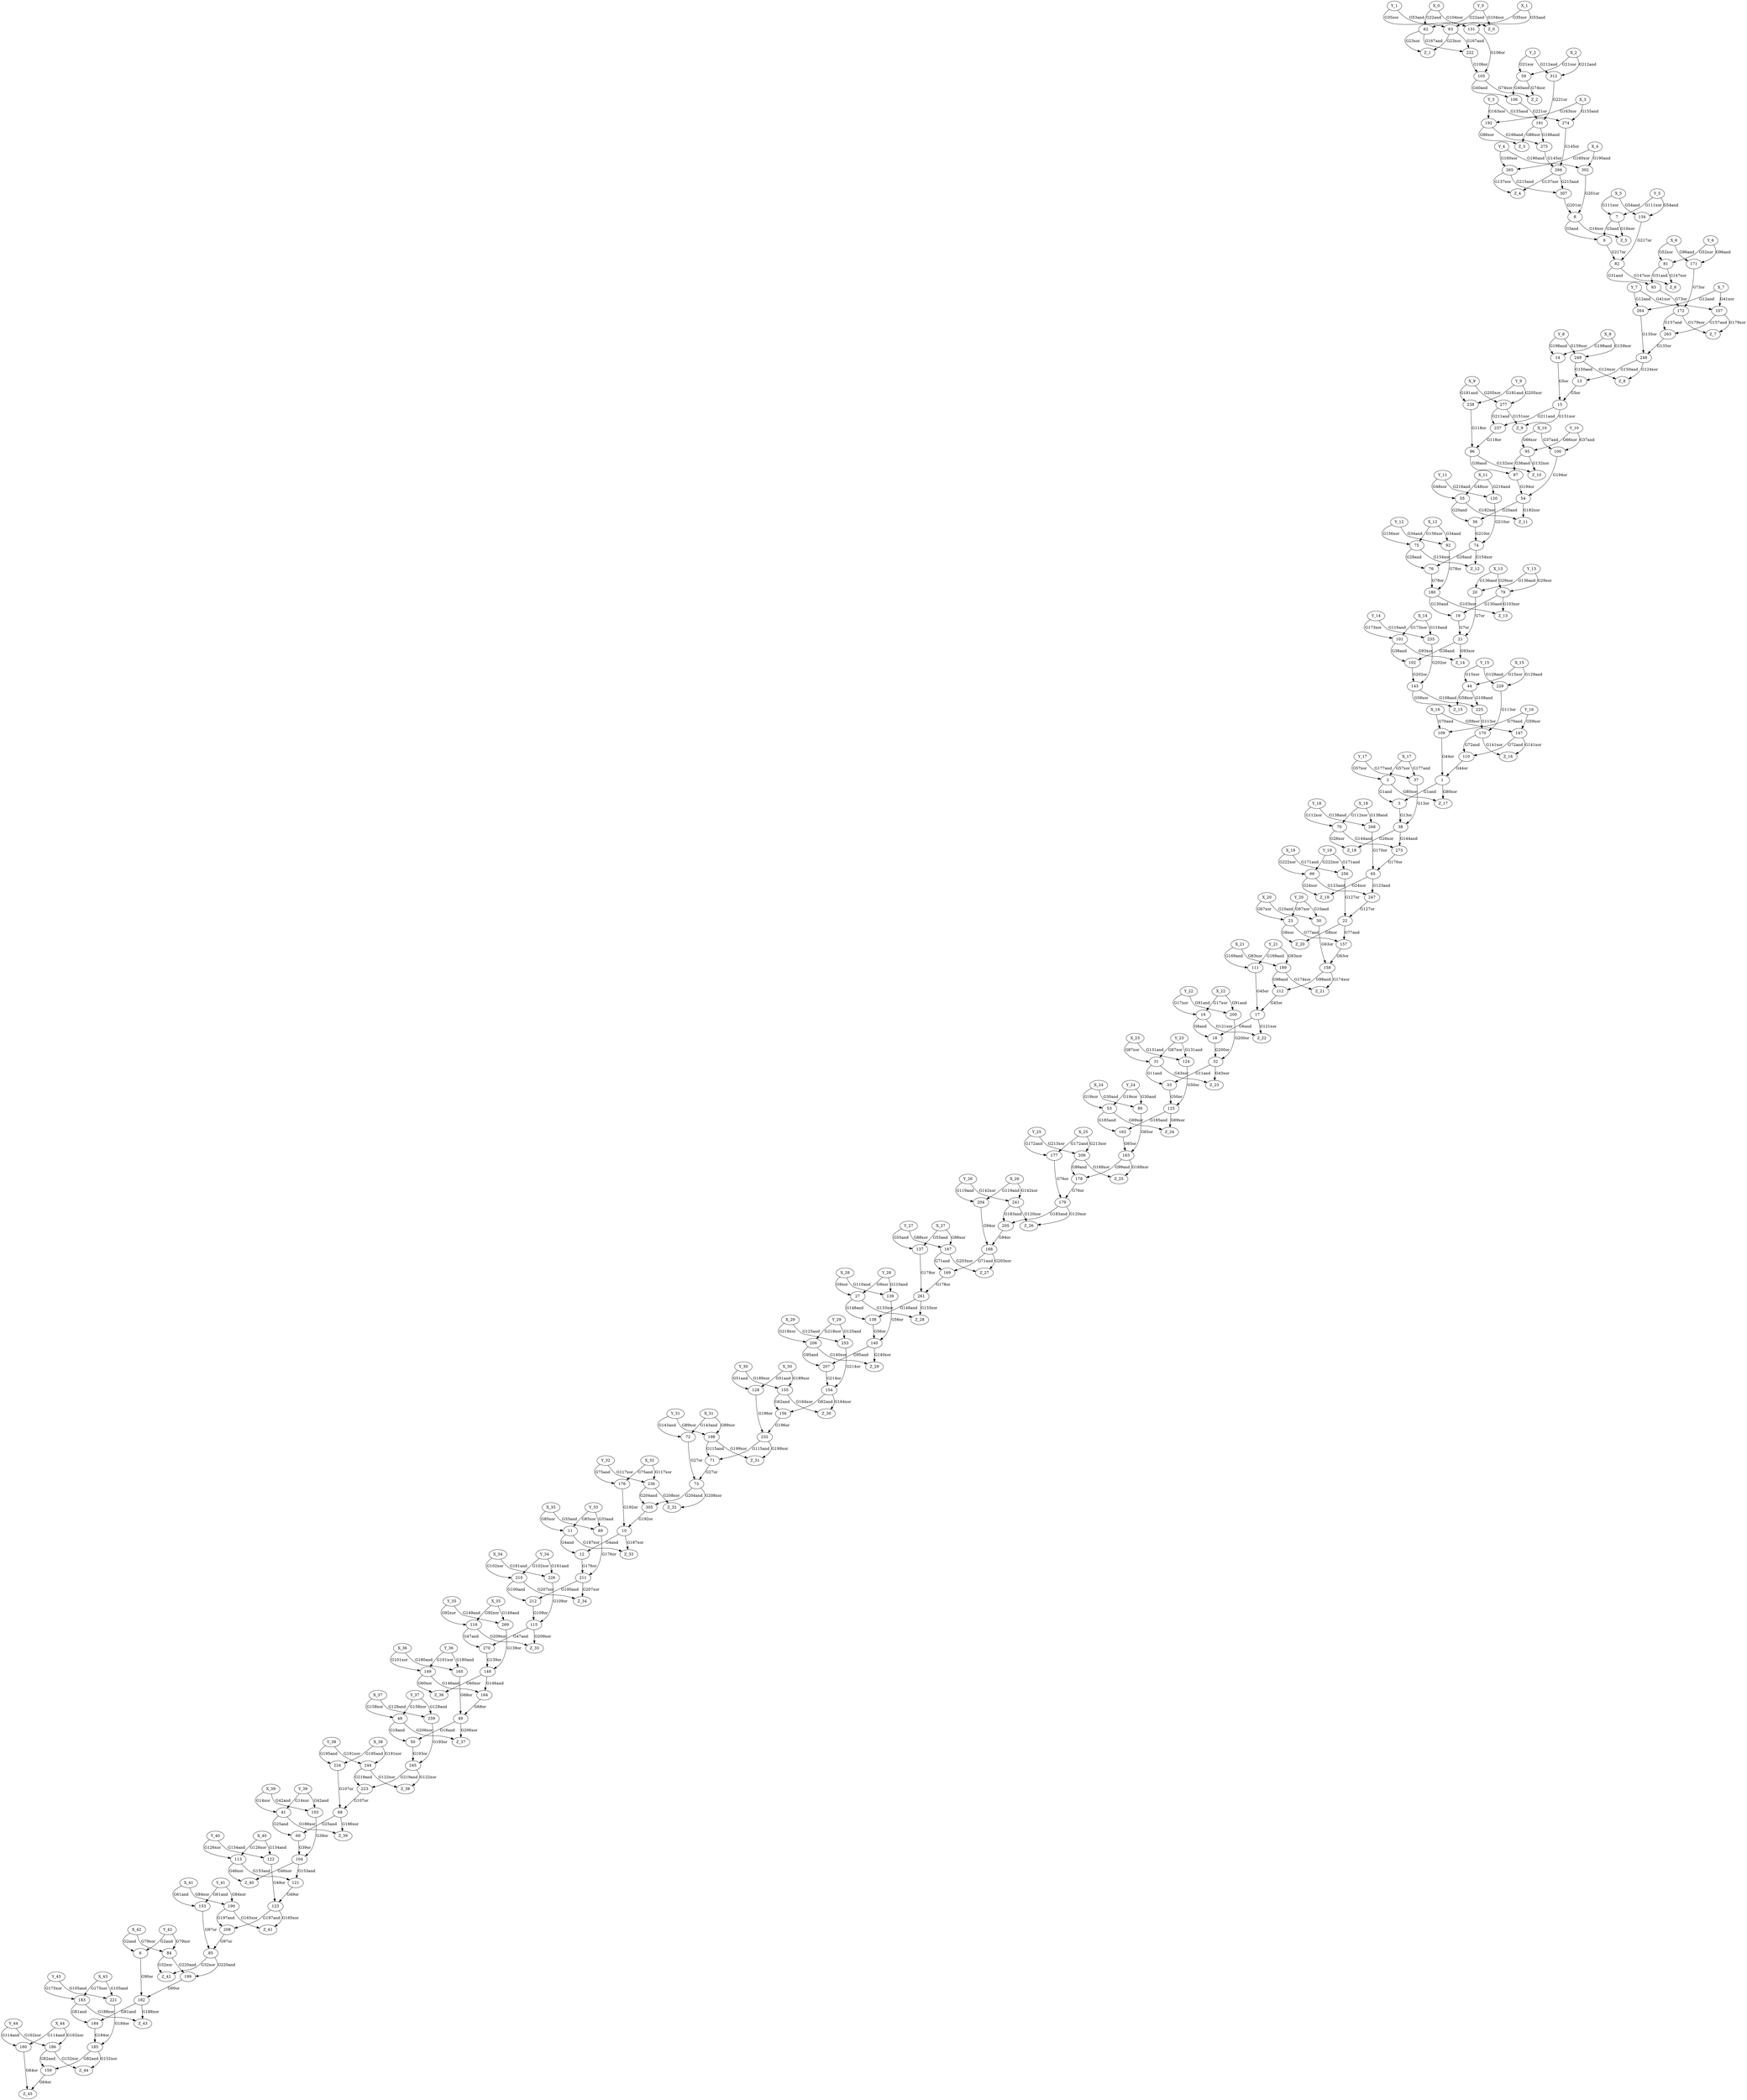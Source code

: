 digraph {
	1 -> 3 [label="G1and"];
	2 -> 3 [label="G1and"];
	X_42 -> 6 [label="G2and"];
	Y_42 -> 6 [label="G2and"];
	7 -> 9 [label="G3and"];
	8 -> 9 [label="G3and"];
	10 -> 12 [label="G4and"];
	11 -> 12 [label="G4and"];
	13 -> 15 [label="G5or"];
	14 -> 15 [label="G5or"];
	16 -> 18 [label="G6and"];
	17 -> 18 [label="G6and"];
	19 -> 21 [label="G7or"];
	20 -> 21 [label="G7or"];
	22 -> Z_20 [label="G8xor"];
	23 -> Z_20 [label="G8xor"];
	X_28 -> 27 [label="G9xor"];
	Y_28 -> 27 [label="G9xor"];
	X_20 -> 30 [label="G10and"];
	Y_20 -> 30 [label="G10and"];
	31 -> 33 [label="G11and"];
	32 -> 33 [label="G11and"];
	Y_7 -> 264 [label="G12and"];
	X_7 -> 264 [label="G12and"];
	37 -> 38 [label="G13or"];
	3 -> 38 [label="G13or"];
	X_39 -> 41 [label="G14xor"];
	Y_39 -> 41 [label="G14xor"];
	Y_15 -> 44 [label="G15xor"];
	X_15 -> 44 [label="G15xor"];
	7 -> Z_5 [label="G16xor"];
	8 -> Z_5 [label="G16xor"];
	Y_22 -> 16 [label="G17xor"];
	X_22 -> 16 [label="G17xor"];
	48 -> 50 [label="G18and"];
	49 -> 50 [label="G18and"];
	X_24 -> 53 [label="G19xor"];
	Y_24 -> 53 [label="G19xor"];
	54 -> 56 [label="G20and"];
	55 -> 56 [label="G20and"];
	Y_2 -> 59 [label="G21xor"];
	X_2 -> 59 [label="G21xor"];
	X_0 -> 62 [label="G22and"];
	Y_0 -> 62 [label="G22and"];
	63 -> Z_1 [label="G23xor"];
	62 -> Z_1 [label="G23xor"];
	65 -> Z_19 [label="G24xor"];
	66 -> Z_19 [label="G24xor"];
	68 -> 69 [label="G25and"];
	41 -> 69 [label="G25and"];
	70 -> Z_18 [label="G26xor"];
	38 -> Z_18 [label="G26xor"];
	71 -> 73 [label="G27or"];
	72 -> 73 [label="G27or"];
	74 -> 76 [label="G28and"];
	75 -> 76 [label="G28and"];
	X_13 -> 79 [label="G29xor"];
	Y_13 -> 79 [label="G29xor"];
	Y_24 -> 80 [label="G30and"];
	X_24 -> 80 [label="G30and"];
	81 -> 83 [label="G31and"];
	82 -> 83 [label="G31and"];
	84 -> Z_42 [label="G32xor"];
	85 -> Z_42 [label="G32xor"];
	X_33 -> 89 [label="G33and"];
	Y_33 -> 89 [label="G33and"];
	Y_12 -> 92 [label="G34and"];
	X_12 -> 92 [label="G34and"];
	Y_1 -> 63 [label="G35xor"];
	X_1 -> 63 [label="G35xor"];
	95 -> 97 [label="G36and"];
	96 -> 97 [label="G36and"];
	X_10 -> 100 [label="G37and"];
	Y_10 -> 100 [label="G37and"];
	101 -> 102 [label="G38and"];
	21 -> 102 [label="G38and"];
	103 -> 104 [label="G39or"];
	69 -> 104 [label="G39or"];
	59 -> 106 [label="G40and"];
	105 -> 106 [label="G40and"];
	X_7 -> 107 [label="G41xor"];
	Y_7 -> 107 [label="G41xor"];
	Y_39 -> 103 [label="G42and"];
	X_39 -> 103 [label="G42and"];
	32 -> Z_23 [label="G43xor"];
	31 -> Z_23 [label="G43xor"];
	109 -> 1 [label="G44or"];
	110 -> 1 [label="G44or"];
	111 -> 17 [label="G45or"];
	112 -> 17 [label="G45or"];
	113 -> Z_40 [label="G46xor"];
	104 -> Z_40 [label="G46xor"];
	115 -> 270 [label="G47and"];
	116 -> 270 [label="G47and"];
	Y_11 -> 55 [label="G48xor"];
	X_11 -> 55 [label="G48xor"];
	121 -> 123 [label="G49or"];
	122 -> 123 [label="G49or"];
	33 -> 125 [label="G50or"];
	124 -> 125 [label="G50or"];
	Y_30 -> 128 [label="G51and"];
	X_30 -> 128 [label="G51and"];
	X_6 -> 81 [label="G52xor"];
	Y_6 -> 81 [label="G52xor"];
	X_1 -> 131 [label="G53and"];
	Y_1 -> 131 [label="G53and"];
	X_5 -> 134 [label="G54and"];
	Y_5 -> 134 [label="G54and"];
	Y_27 -> 137 [label="G55and"];
	X_27 -> 137 [label="G55and"];
	138 -> 140 [label="G56or"];
	139 -> 140 [label="G56or"];
	Y_17 -> 2 [label="G57xor"];
	X_17 -> 2 [label="G57xor"];
	143 -> Z_15 [label="G58xor"];
	44 -> Z_15 [label="G58xor"];
	X_16 -> 147 [label="G59xor"];
	Y_16 -> 147 [label="G59xor"];
	148 -> Z_36 [label="G60xor"];
	149 -> Z_36 [label="G60xor"];
	X_41 -> 153 [label="G61and"];
	Y_41 -> 153 [label="G61and"];
	154 -> 156 [label="G62and"];
	155 -> 156 [label="G62and"];
	157 -> 158 [label="G63or"];
	30 -> 158 [label="G63or"];
	159 -> Z_45 [label="G64or"];
	160 -> Z_45 [label="G64or"];
	162 -> 163 [label="G65or"];
	80 -> 163 [label="G65or"];
	Y_10 -> 95 [label="G66xor"];
	X_10 -> 95 [label="G66xor"];
	X_20 -> 23 [label="G67xor"];
	Y_20 -> 23 [label="G67xor"];
	164 -> 49 [label="G68or"];
	165 -> 49 [label="G68or"];
	125 -> Z_24 [label="G69xor"];
	53 -> Z_24 [label="G69xor"];
	Y_16 -> 109 [label="G70and"];
	X_16 -> 109 [label="G70and"];
	167 -> 169 [label="G71and"];
	168 -> 169 [label="G71and"];
	147 -> 110 [label="G72and"];
	170 -> 110 [label="G72and"];
	83 -> 172 [label="G73or"];
	171 -> 172 [label="G73or"];
	105 -> Z_2 [label="G74xor"];
	59 -> Z_2 [label="G74xor"];
	Y_32 -> 176 [label="G75and"];
	X_32 -> 176 [label="G75and"];
	177 -> 179 [label="G76or"];
	178 -> 179 [label="G76or"];
	23 -> 157 [label="G77and"];
	22 -> 157 [label="G77and"];
	92 -> 180 [label="G78or"];
	76 -> 180 [label="G78or"];
	Y_42 -> 84 [label="G79xor"];
	X_42 -> 84 [label="G79xor"];
	2 -> Z_17 [label="G80xor"];
	1 -> Z_17 [label="G80xor"];
	182 -> 184 [label="G81and"];
	183 -> 184 [label="G81and"];
	185 -> 159 [label="G82and"];
	186 -> 159 [label="G82and"];
	X_21 -> 189 [label="G83xor"];
	Y_21 -> 189 [label="G83xor"];
	Y_41 -> 190 [label="G84xor"];
	X_41 -> 190 [label="G84xor"];
	Y_33 -> 11 [label="G85xor"];
	X_33 -> 11 [label="G85xor"];
	191 -> Z_3 [label="G86xor"];
	192 -> Z_3 [label="G86xor"];
	X_23 -> 31 [label="G87xor"];
	Y_23 -> 31 [label="G87xor"];
	Y_27 -> 167 [label="G88xor"];
	X_27 -> 167 [label="G88xor"];
	Y_31 -> 198 [label="G89xor"];
	X_31 -> 198 [label="G89xor"];
	6 -> 182 [label="G90or"];
	199 -> 182 [label="G90or"];
	Y_22 -> 200 [label="G91and"];
	X_22 -> 200 [label="G91and"];
	Y_35 -> 116 [label="G92xor"];
	X_35 -> 116 [label="G92xor"];
	101 -> Z_14 [label="G93xor"];
	21 -> Z_14 [label="G93xor"];
	204 -> 168 [label="G94or"];
	205 -> 168 [label="G94or"];
	206 -> 207 [label="G95and"];
	140 -> 207 [label="G95and"];
	X_6 -> 171 [label="G96and"];
	Y_6 -> 171 [label="G96and"];
	153 -> 85 [label="G97or"];
	208 -> 85 [label="G97or"];
	158 -> 112 [label="G98and"];
	189 -> 112 [label="G98and"];
	209 -> 178 [label="G99and"];
	163 -> 178 [label="G99and"];
	210 -> 212 [label="G100and"];
	211 -> 212 [label="G100and"];
	X_36 -> 149 [label="G101xor"];
	Y_36 -> 149 [label="G101xor"];
	X_34 -> 210 [label="G102xor"];
	Y_34 -> 210 [label="G102xor"];
	79 -> Z_13 [label="G103xor"];
	180 -> Z_13 [label="G103xor"];
	X_0 -> Z_0 [label="G104xor"];
	Y_0 -> Z_0 [label="G104xor"];
	Y_43 -> 221 [label="G105and"];
	X_43 -> 221 [label="G105and"];
	222 -> 105 [label="G106or"];
	131 -> 105 [label="G106or"];
	223 -> 68 [label="G107or"];
	224 -> 68 [label="G107or"];
	143 -> 225 [label="G108and"];
	44 -> 225 [label="G108and"];
	226 -> 115 [label="G109or"];
	212 -> 115 [label="G109or"];
	X_28 -> 139 [label="G110and"];
	Y_28 -> 139 [label="G110and"];
	Y_5 -> 7 [label="G111xor"];
	X_5 -> 7 [label="G111xor"];
	Y_18 -> 70 [label="G112xor"];
	X_18 -> 70 [label="G112xor"];
	229 -> 170 [label="G113or"];
	225 -> 170 [label="G113or"];
	Y_44 -> 160 [label="G114and"];
	X_44 -> 160 [label="G114and"];
	198 -> 71 [label="G115and"];
	232 -> 71 [label="G115and"];
	Y_14 -> 235 [label="G116and"];
	X_14 -> 235 [label="G116and"];
	Y_32 -> 236 [label="G117xor"];
	X_32 -> 236 [label="G117xor"];
	237 -> 96 [label="G118or"];
	238 -> 96 [label="G118or"];
	Y_26 -> 204 [label="G119and"];
	X_26 -> 204 [label="G119and"];
	179 -> Z_26 [label="G120xor"];
	241 -> Z_26 [label="G120xor"];
	17 -> Z_22 [label="G121xor"];
	16 -> Z_22 [label="G121xor"];
	244 -> Z_38 [label="G122xor"];
	245 -> Z_38 [label="G122xor"];
	66 -> 247 [label="G123and"];
	65 -> 247 [label="G123and"];
	248 -> Z_8 [label="G124xor"];
	249 -> Z_8 [label="G124xor"];
	X_29 -> 253 [label="G125and"];
	Y_29 -> 253 [label="G125and"];
	Y_40 -> 113 [label="G126xor"];
	X_40 -> 113 [label="G126xor"];
	256 -> 22 [label="G127or"];
	247 -> 22 [label="G127or"];
	X_37 -> 259 [label="G128and"];
	Y_37 -> 259 [label="G128and"];
	Y_15 -> 229 [label="G129and"];
	X_15 -> 229 [label="G129and"];
	79 -> 19 [label="G130and"];
	180 -> 19 [label="G130and"];
	X_23 -> 124 [label="G131and"];
	Y_23 -> 124 [label="G131and"];
	95 -> Z_10 [label="G132xor"];
	96 -> Z_10 [label="G132xor"];
	27 -> Z_28 [label="G133xor"];
	261 -> Z_28 [label="G133xor"];
	X_40 -> 122 [label="G134and"];
	Y_40 -> 122 [label="G134and"];
	263 -> 248 [label="G135or"];
	264 -> 248 [label="G135or"];
	X_13 -> 20 [label="G136and"];
	Y_13 -> 20 [label="G136and"];
	265 -> Z_4 [label="G137xor"];
	266 -> Z_4 [label="G137xor"];
	X_18 -> 268 [label="G138and"];
	Y_18 -> 268 [label="G138and"];
	269 -> 148 [label="G139or"];
	270 -> 148 [label="G139or"];
	206 -> Z_29 [label="G140xor"];
	140 -> Z_29 [label="G140xor"];
	170 -> Z_16 [label="G141xor"];
	147 -> Z_16 [label="G141xor"];
	Y_26 -> 241 [label="G142xor"];
	X_26 -> 241 [label="G142xor"];
	X_31 -> 72 [label="G143and"];
	Y_31 -> 72 [label="G143and"];
	38 -> 273 [label="G144and"];
	70 -> 273 [label="G144and"];
	274 -> 266 [label="G145or"];
	275 -> 266 [label="G145or"];
	149 -> 164 [label="G146and"];
	148 -> 164 [label="G146and"];
	81 -> Z_6 [label="G147xor"];
	82 -> Z_6 [label="G147xor"];
	27 -> 138 [label="G148and"];
	261 -> 138 [label="G148and"];
	Y_35 -> 269 [label="G149and"];
	X_35 -> 269 [label="G149and"];
	249 -> 13 [label="G150and"];
	248 -> 13 [label="G150and"];
	277 -> Z_9 [label="G151xor"];
	15 -> Z_9 [label="G151xor"];
	186 -> Z_44 [label="G152xor"];
	185 -> Z_44 [label="G152xor"];
	104 -> 121 [label="G153and"];
	113 -> 121 [label="G153and"];
	75 -> Z_12 [label="G154xor"];
	74 -> Z_12 [label="G154xor"];
	Y_3 -> 274 [label="G155and"];
	X_3 -> 274 [label="G155and"];
	Y_12 -> 75 [label="G156xor"];
	X_12 -> 75 [label="G156xor"];
	107 -> 263 [label="G157and"];
	172 -> 263 [label="G157and"];
	X_37 -> 48 [label="G158xor"];
	Y_37 -> 48 [label="G158xor"];
	Y_8 -> 249 [label="G159xor"];
	X_8 -> 249 [label="G159xor"];
	Y_4 -> 265 [label="G160xor"];
	X_4 -> 265 [label="G160xor"];
	Y_34 -> 226 [label="G161and"];
	X_34 -> 226 [label="G161and"];
	Y_44 -> 186 [label="G162xor"];
	X_44 -> 186 [label="G162xor"];
	X_3 -> 192 [label="G163xor"];
	Y_3 -> 192 [label="G163xor"];
	154 -> Z_30 [label="G164xor"];
	155 -> Z_30 [label="G164xor"];
	123 -> Z_41 [label="G165xor"];
	190 -> Z_41 [label="G165xor"];
	192 -> 275 [label="G166and"];
	191 -> 275 [label="G166and"];
	63 -> 222 [label="G167and"];
	62 -> 222 [label="G167and"];
	163 -> Z_25 [label="G168xor"];
	209 -> Z_25 [label="G168xor"];
	Y_21 -> 111 [label="G169and"];
	X_21 -> 111 [label="G169and"];
	268 -> 65 [label="G170or"];
	273 -> 65 [label="G170or"];
	X_19 -> 256 [label="G171and"];
	Y_19 -> 256 [label="G171and"];
	Y_25 -> 177 [label="G172and"];
	X_25 -> 177 [label="G172and"];
	X_14 -> 101 [label="G173xor"];
	Y_14 -> 101 [label="G173xor"];
	158 -> Z_21 [label="G174xor"];
	189 -> Z_21 [label="G174xor"];
	X_43 -> 183 [label="G175xor"];
	Y_43 -> 183 [label="G175xor"];
	12 -> 211 [label="G176or"];
	89 -> 211 [label="G176or"];
	X_17 -> 37 [label="G177and"];
	Y_17 -> 37 [label="G177and"];
	169 -> 261 [label="G178or"];
	137 -> 261 [label="G178or"];
	172 -> Z_7 [label="G179xor"];
	107 -> Z_7 [label="G179xor"];
	X_36 -> 165 [label="G180and"];
	Y_36 -> 165 [label="G180and"];
	X_9 -> 238 [label="G181and"];
	Y_9 -> 238 [label="G181and"];
	55 -> Z_11 [label="G182xor"];
	54 -> Z_11 [label="G182xor"];
	241 -> 205 [label="G183and"];
	179 -> 205 [label="G183and"];
	221 -> 185 [label="G184or"];
	184 -> 185 [label="G184or"];
	53 -> 162 [label="G185and"];
	125 -> 162 [label="G185and"];
	68 -> Z_39 [label="G186xor"];
	41 -> Z_39 [label="G186xor"];
	11 -> Z_33 [label="G187xor"];
	10 -> Z_33 [label="G187xor"];
	182 -> Z_43 [label="G188xor"];
	183 -> Z_43 [label="G188xor"];
	Y_30 -> 155 [label="G189xor"];
	X_30 -> 155 [label="G189xor"];
	X_4 -> 302 [label="G190and"];
	Y_4 -> 302 [label="G190and"];
	Y_38 -> 244 [label="G191xor"];
	X_38 -> 244 [label="G191xor"];
	176 -> 10 [label="G192or"];
	305 -> 10 [label="G192or"];
	259 -> 245 [label="G193or"];
	50 -> 245 [label="G193or"];
	100 -> 54 [label="G194or"];
	97 -> 54 [label="G194or"];
	X_38 -> 224 [label="G195and"];
	Y_38 -> 224 [label="G195and"];
	156 -> 232 [label="G196or"];
	128 -> 232 [label="G196or"];
	190 -> 208 [label="G197and"];
	123 -> 208 [label="G197and"];
	X_8 -> 14 [label="G198and"];
	Y_8 -> 14 [label="G198and"];
	232 -> Z_31 [label="G199xor"];
	198 -> Z_31 [label="G199xor"];
	200 -> 32 [label="G200or"];
	18 -> 32 [label="G200or"];
	307 -> 8 [label="G201or"];
	302 -> 8 [label="G201or"];
	102 -> 143 [label="G202or"];
	235 -> 143 [label="G202or"];
	167 -> Z_27 [label="G203xor"];
	168 -> Z_27 [label="G203xor"];
	73 -> 305 [label="G204and"];
	236 -> 305 [label="G204and"];
	X_9 -> 277 [label="G205xor"];
	Y_9 -> 277 [label="G205xor"];
	48 -> Z_37 [label="G206xor"];
	49 -> Z_37 [label="G206xor"];
	210 -> Z_34 [label="G207xor"];
	211 -> Z_34 [label="G207xor"];
	73 -> Z_32 [label="G208xor"];
	236 -> Z_32 [label="G208xor"];
	115 -> Z_35 [label="G209xor"];
	116 -> Z_35 [label="G209xor"];
	56 -> 74 [label="G210or"];
	120 -> 74 [label="G210or"];
	15 -> 237 [label="G211and"];
	277 -> 237 [label="G211and"];
	X_2 -> 312 [label="G212and"];
	Y_2 -> 312 [label="G212and"];
	X_25 -> 209 [label="G213xor"];
	Y_25 -> 209 [label="G213xor"];
	253 -> 154 [label="G214or"];
	207 -> 154 [label="G214or"];
	266 -> 307 [label="G215and"];
	265 -> 307 [label="G215and"];
	X_11 -> 120 [label="G216and"];
	Y_11 -> 120 [label="G216and"];
	9 -> 82 [label="G217or"];
	134 -> 82 [label="G217or"];
	X_29 -> 206 [label="G218xor"];
	Y_29 -> 206 [label="G218xor"];
	244 -> 223 [label="G219and"];
	245 -> 223 [label="G219and"];
	84 -> 199 [label="G220and"];
	85 -> 199 [label="G220and"];
	106 -> 191 [label="G221or"];
	312 -> 191 [label="G221or"];
	X_19 -> 66 [label="G222xor"];
	Y_19 -> 66 [label="G222xor"];
}
